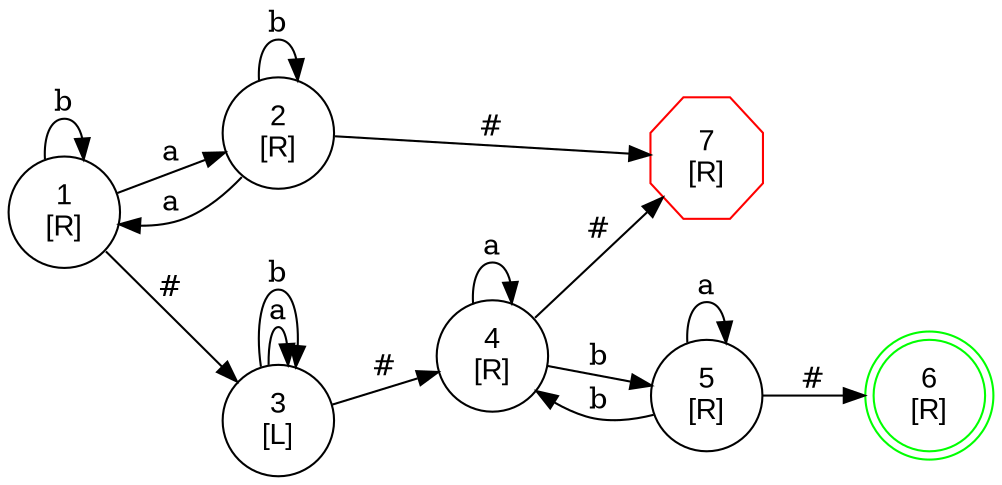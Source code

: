 digraph FSM {
  rankdir=LR; node [shape=circle, fontname="Arial"];
  1 [label="1\n[R]", shape=circle];
  1 -> 2 [label="a"];
  1 -> 1 [label="b"];
  1 -> 3 [label="#"];
  2 [label="2\n[R]", shape=circle];
  2 -> 1 [label="a"];
  2 -> 2 [label="b"];
  2 -> 7 [label="#"];
  3 [label="3\n[L]", shape=circle];
  3 -> 3 [label="a"];
  3 -> 3 [label="b"];
  3 -> 4 [label="#"];
  4 [label="4\n[R]", shape=circle];
  4 -> 4 [label="a"];
  4 -> 5 [label="b"];
  4 -> 7 [label="#"];
  5 [label="5\n[R]", shape=circle];
  5 -> 5 [label="a"];
  5 -> 4 [label="b"];
  5 -> 6 [label="#"];
  6 [label="6\n[R]", shape=doublecircle, color="green"];
  7 [label="7\n[R]", shape=octagon, color="red"];
}
